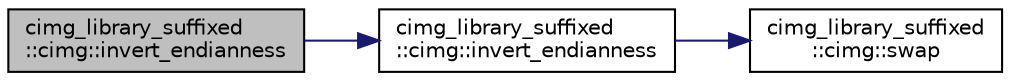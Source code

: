 digraph "cimg_library_suffixed::cimg::invert_endianness"
{
  edge [fontname="Helvetica",fontsize="10",labelfontname="Helvetica",labelfontsize="10"];
  node [fontname="Helvetica",fontsize="10",shape=record];
  rankdir="LR";
  Node2048 [label="cimg_library_suffixed\l::cimg::invert_endianness",height=0.2,width=0.4,color="black", fillcolor="grey75", style="filled", fontcolor="black"];
  Node2048 -> Node2049 [color="midnightblue",fontsize="10",style="solid",fontname="Helvetica"];
  Node2049 [label="cimg_library_suffixed\l::cimg::invert_endianness",height=0.2,width=0.4,color="black", fillcolor="white", style="filled",URL="$namespacecimg__library__suffixed_1_1cimg.html#a1f8e231e39844ce1685d2fa80edd852d",tooltip="Reverse endianness of all elements in a memory buffer. "];
  Node2049 -> Node2050 [color="midnightblue",fontsize="10",style="solid",fontname="Helvetica"];
  Node2050 [label="cimg_library_suffixed\l::cimg::swap",height=0.2,width=0.4,color="black", fillcolor="white", style="filled",URL="$namespacecimg__library__suffixed_1_1cimg.html#a337eb7828c4ba8532f16e55d0c1468d6",tooltip="Exchange values of variables a and b. "];
}
